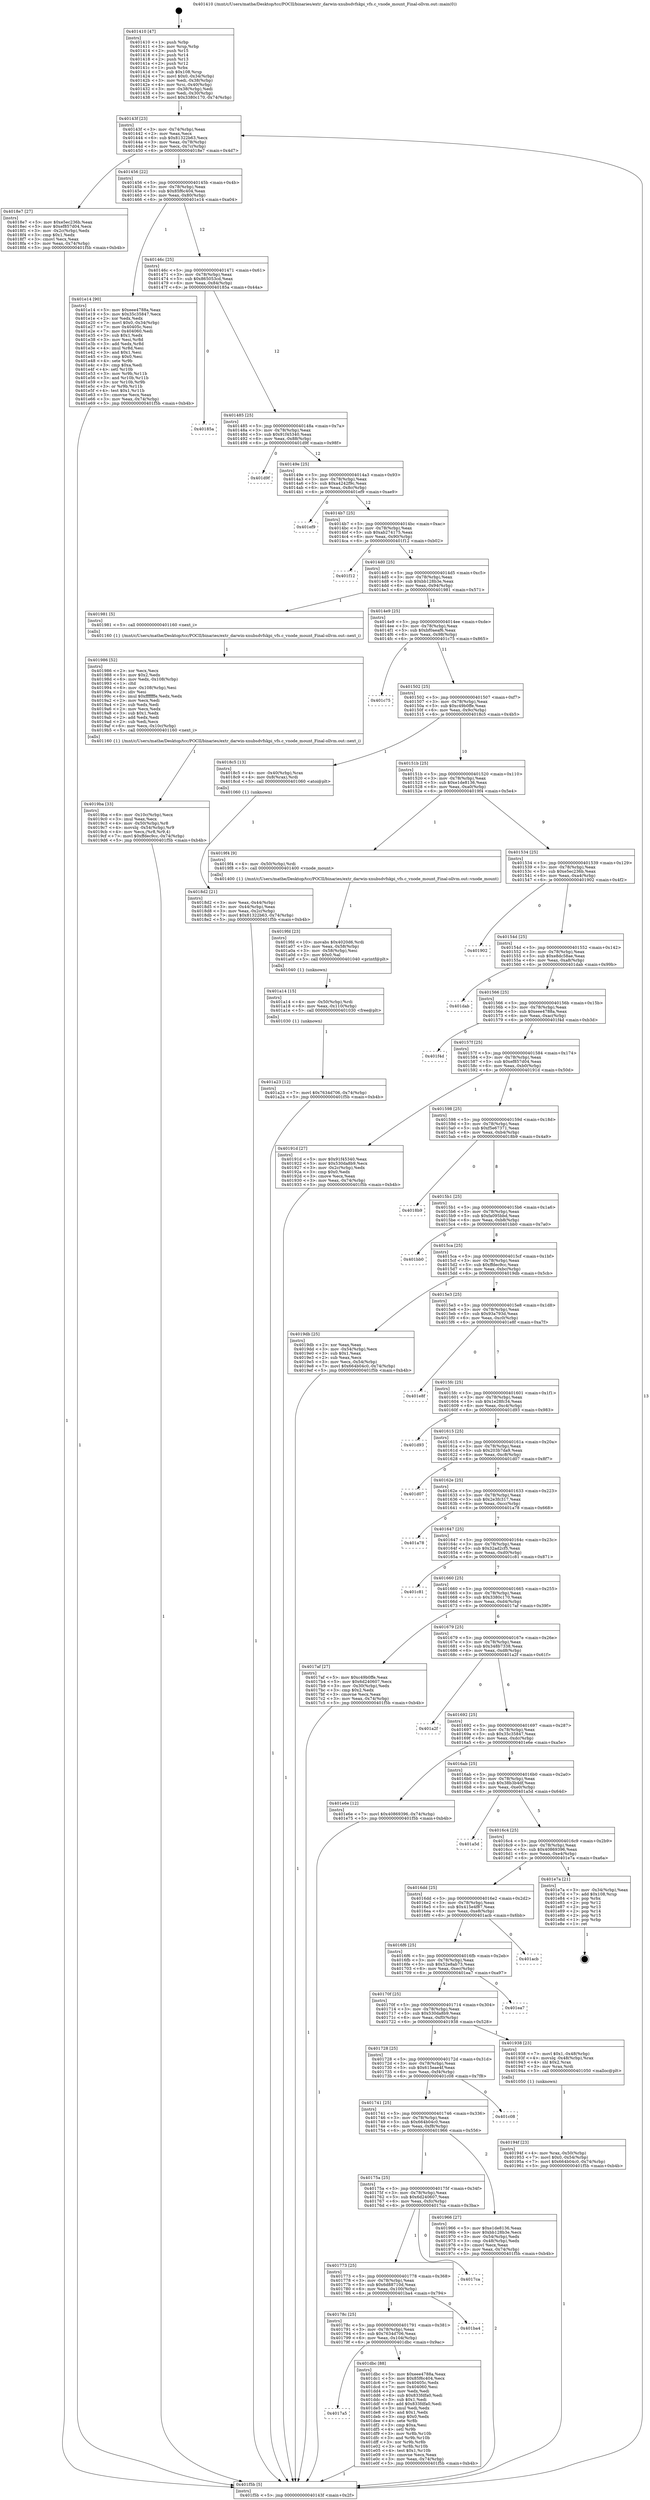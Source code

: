digraph "0x401410" {
  label = "0x401410 (/mnt/c/Users/mathe/Desktop/tcc/POCII/binaries/extr_darwin-xnubsdvfskpi_vfs.c_vnode_mount_Final-ollvm.out::main(0))"
  labelloc = "t"
  node[shape=record]

  Entry [label="",width=0.3,height=0.3,shape=circle,fillcolor=black,style=filled]
  "0x40143f" [label="{
     0x40143f [23]\l
     | [instrs]\l
     &nbsp;&nbsp;0x40143f \<+3\>: mov -0x74(%rbp),%eax\l
     &nbsp;&nbsp;0x401442 \<+2\>: mov %eax,%ecx\l
     &nbsp;&nbsp;0x401444 \<+6\>: sub $0x81322b63,%ecx\l
     &nbsp;&nbsp;0x40144a \<+3\>: mov %eax,-0x78(%rbp)\l
     &nbsp;&nbsp;0x40144d \<+3\>: mov %ecx,-0x7c(%rbp)\l
     &nbsp;&nbsp;0x401450 \<+6\>: je 00000000004018e7 \<main+0x4d7\>\l
  }"]
  "0x4018e7" [label="{
     0x4018e7 [27]\l
     | [instrs]\l
     &nbsp;&nbsp;0x4018e7 \<+5\>: mov $0xe5ec236b,%eax\l
     &nbsp;&nbsp;0x4018ec \<+5\>: mov $0xef857d04,%ecx\l
     &nbsp;&nbsp;0x4018f1 \<+3\>: mov -0x2c(%rbp),%edx\l
     &nbsp;&nbsp;0x4018f4 \<+3\>: cmp $0x1,%edx\l
     &nbsp;&nbsp;0x4018f7 \<+3\>: cmovl %ecx,%eax\l
     &nbsp;&nbsp;0x4018fa \<+3\>: mov %eax,-0x74(%rbp)\l
     &nbsp;&nbsp;0x4018fd \<+5\>: jmp 0000000000401f5b \<main+0xb4b\>\l
  }"]
  "0x401456" [label="{
     0x401456 [22]\l
     | [instrs]\l
     &nbsp;&nbsp;0x401456 \<+5\>: jmp 000000000040145b \<main+0x4b\>\l
     &nbsp;&nbsp;0x40145b \<+3\>: mov -0x78(%rbp),%eax\l
     &nbsp;&nbsp;0x40145e \<+5\>: sub $0x85f6c404,%eax\l
     &nbsp;&nbsp;0x401463 \<+3\>: mov %eax,-0x80(%rbp)\l
     &nbsp;&nbsp;0x401466 \<+6\>: je 0000000000401e14 \<main+0xa04\>\l
  }"]
  Exit [label="",width=0.3,height=0.3,shape=circle,fillcolor=black,style=filled,peripheries=2]
  "0x401e14" [label="{
     0x401e14 [90]\l
     | [instrs]\l
     &nbsp;&nbsp;0x401e14 \<+5\>: mov $0xeee4788a,%eax\l
     &nbsp;&nbsp;0x401e19 \<+5\>: mov $0x35c35847,%ecx\l
     &nbsp;&nbsp;0x401e1e \<+2\>: xor %edx,%edx\l
     &nbsp;&nbsp;0x401e20 \<+7\>: movl $0x0,-0x34(%rbp)\l
     &nbsp;&nbsp;0x401e27 \<+7\>: mov 0x40405c,%esi\l
     &nbsp;&nbsp;0x401e2e \<+7\>: mov 0x404060,%edi\l
     &nbsp;&nbsp;0x401e35 \<+3\>: sub $0x1,%edx\l
     &nbsp;&nbsp;0x401e38 \<+3\>: mov %esi,%r8d\l
     &nbsp;&nbsp;0x401e3b \<+3\>: add %edx,%r8d\l
     &nbsp;&nbsp;0x401e3e \<+4\>: imul %r8d,%esi\l
     &nbsp;&nbsp;0x401e42 \<+3\>: and $0x1,%esi\l
     &nbsp;&nbsp;0x401e45 \<+3\>: cmp $0x0,%esi\l
     &nbsp;&nbsp;0x401e48 \<+4\>: sete %r9b\l
     &nbsp;&nbsp;0x401e4c \<+3\>: cmp $0xa,%edi\l
     &nbsp;&nbsp;0x401e4f \<+4\>: setl %r10b\l
     &nbsp;&nbsp;0x401e53 \<+3\>: mov %r9b,%r11b\l
     &nbsp;&nbsp;0x401e56 \<+3\>: and %r10b,%r11b\l
     &nbsp;&nbsp;0x401e59 \<+3\>: xor %r10b,%r9b\l
     &nbsp;&nbsp;0x401e5c \<+3\>: or %r9b,%r11b\l
     &nbsp;&nbsp;0x401e5f \<+4\>: test $0x1,%r11b\l
     &nbsp;&nbsp;0x401e63 \<+3\>: cmovne %ecx,%eax\l
     &nbsp;&nbsp;0x401e66 \<+3\>: mov %eax,-0x74(%rbp)\l
     &nbsp;&nbsp;0x401e69 \<+5\>: jmp 0000000000401f5b \<main+0xb4b\>\l
  }"]
  "0x40146c" [label="{
     0x40146c [25]\l
     | [instrs]\l
     &nbsp;&nbsp;0x40146c \<+5\>: jmp 0000000000401471 \<main+0x61\>\l
     &nbsp;&nbsp;0x401471 \<+3\>: mov -0x78(%rbp),%eax\l
     &nbsp;&nbsp;0x401474 \<+5\>: sub $0x865053cd,%eax\l
     &nbsp;&nbsp;0x401479 \<+6\>: mov %eax,-0x84(%rbp)\l
     &nbsp;&nbsp;0x40147f \<+6\>: je 000000000040185a \<main+0x44a\>\l
  }"]
  "0x4017a5" [label="{
     0x4017a5\l
  }", style=dashed]
  "0x40185a" [label="{
     0x40185a\l
  }", style=dashed]
  "0x401485" [label="{
     0x401485 [25]\l
     | [instrs]\l
     &nbsp;&nbsp;0x401485 \<+5\>: jmp 000000000040148a \<main+0x7a\>\l
     &nbsp;&nbsp;0x40148a \<+3\>: mov -0x78(%rbp),%eax\l
     &nbsp;&nbsp;0x40148d \<+5\>: sub $0x91f45340,%eax\l
     &nbsp;&nbsp;0x401492 \<+6\>: mov %eax,-0x88(%rbp)\l
     &nbsp;&nbsp;0x401498 \<+6\>: je 0000000000401d9f \<main+0x98f\>\l
  }"]
  "0x401dbc" [label="{
     0x401dbc [88]\l
     | [instrs]\l
     &nbsp;&nbsp;0x401dbc \<+5\>: mov $0xeee4788a,%eax\l
     &nbsp;&nbsp;0x401dc1 \<+5\>: mov $0x85f6c404,%ecx\l
     &nbsp;&nbsp;0x401dc6 \<+7\>: mov 0x40405c,%edx\l
     &nbsp;&nbsp;0x401dcd \<+7\>: mov 0x404060,%esi\l
     &nbsp;&nbsp;0x401dd4 \<+2\>: mov %edx,%edi\l
     &nbsp;&nbsp;0x401dd6 \<+6\>: sub $0x833fdfa0,%edi\l
     &nbsp;&nbsp;0x401ddc \<+3\>: sub $0x1,%edi\l
     &nbsp;&nbsp;0x401ddf \<+6\>: add $0x833fdfa0,%edi\l
     &nbsp;&nbsp;0x401de5 \<+3\>: imul %edi,%edx\l
     &nbsp;&nbsp;0x401de8 \<+3\>: and $0x1,%edx\l
     &nbsp;&nbsp;0x401deb \<+3\>: cmp $0x0,%edx\l
     &nbsp;&nbsp;0x401dee \<+4\>: sete %r8b\l
     &nbsp;&nbsp;0x401df2 \<+3\>: cmp $0xa,%esi\l
     &nbsp;&nbsp;0x401df5 \<+4\>: setl %r9b\l
     &nbsp;&nbsp;0x401df9 \<+3\>: mov %r8b,%r10b\l
     &nbsp;&nbsp;0x401dfc \<+3\>: and %r9b,%r10b\l
     &nbsp;&nbsp;0x401dff \<+3\>: xor %r9b,%r8b\l
     &nbsp;&nbsp;0x401e02 \<+3\>: or %r8b,%r10b\l
     &nbsp;&nbsp;0x401e05 \<+4\>: test $0x1,%r10b\l
     &nbsp;&nbsp;0x401e09 \<+3\>: cmovne %ecx,%eax\l
     &nbsp;&nbsp;0x401e0c \<+3\>: mov %eax,-0x74(%rbp)\l
     &nbsp;&nbsp;0x401e0f \<+5\>: jmp 0000000000401f5b \<main+0xb4b\>\l
  }"]
  "0x401d9f" [label="{
     0x401d9f\l
  }", style=dashed]
  "0x40149e" [label="{
     0x40149e [25]\l
     | [instrs]\l
     &nbsp;&nbsp;0x40149e \<+5\>: jmp 00000000004014a3 \<main+0x93\>\l
     &nbsp;&nbsp;0x4014a3 \<+3\>: mov -0x78(%rbp),%eax\l
     &nbsp;&nbsp;0x4014a6 \<+5\>: sub $0xa4242f9c,%eax\l
     &nbsp;&nbsp;0x4014ab \<+6\>: mov %eax,-0x8c(%rbp)\l
     &nbsp;&nbsp;0x4014b1 \<+6\>: je 0000000000401ef9 \<main+0xae9\>\l
  }"]
  "0x40178c" [label="{
     0x40178c [25]\l
     | [instrs]\l
     &nbsp;&nbsp;0x40178c \<+5\>: jmp 0000000000401791 \<main+0x381\>\l
     &nbsp;&nbsp;0x401791 \<+3\>: mov -0x78(%rbp),%eax\l
     &nbsp;&nbsp;0x401794 \<+5\>: sub $0x7634d706,%eax\l
     &nbsp;&nbsp;0x401799 \<+6\>: mov %eax,-0x104(%rbp)\l
     &nbsp;&nbsp;0x40179f \<+6\>: je 0000000000401dbc \<main+0x9ac\>\l
  }"]
  "0x401ef9" [label="{
     0x401ef9\l
  }", style=dashed]
  "0x4014b7" [label="{
     0x4014b7 [25]\l
     | [instrs]\l
     &nbsp;&nbsp;0x4014b7 \<+5\>: jmp 00000000004014bc \<main+0xac\>\l
     &nbsp;&nbsp;0x4014bc \<+3\>: mov -0x78(%rbp),%eax\l
     &nbsp;&nbsp;0x4014bf \<+5\>: sub $0xab274175,%eax\l
     &nbsp;&nbsp;0x4014c4 \<+6\>: mov %eax,-0x90(%rbp)\l
     &nbsp;&nbsp;0x4014ca \<+6\>: je 0000000000401f12 \<main+0xb02\>\l
  }"]
  "0x401ba4" [label="{
     0x401ba4\l
  }", style=dashed]
  "0x401f12" [label="{
     0x401f12\l
  }", style=dashed]
  "0x4014d0" [label="{
     0x4014d0 [25]\l
     | [instrs]\l
     &nbsp;&nbsp;0x4014d0 \<+5\>: jmp 00000000004014d5 \<main+0xc5\>\l
     &nbsp;&nbsp;0x4014d5 \<+3\>: mov -0x78(%rbp),%eax\l
     &nbsp;&nbsp;0x4014d8 \<+5\>: sub $0xbb128b3e,%eax\l
     &nbsp;&nbsp;0x4014dd \<+6\>: mov %eax,-0x94(%rbp)\l
     &nbsp;&nbsp;0x4014e3 \<+6\>: je 0000000000401981 \<main+0x571\>\l
  }"]
  "0x401773" [label="{
     0x401773 [25]\l
     | [instrs]\l
     &nbsp;&nbsp;0x401773 \<+5\>: jmp 0000000000401778 \<main+0x368\>\l
     &nbsp;&nbsp;0x401778 \<+3\>: mov -0x78(%rbp),%eax\l
     &nbsp;&nbsp;0x40177b \<+5\>: sub $0x6d88710d,%eax\l
     &nbsp;&nbsp;0x401780 \<+6\>: mov %eax,-0x100(%rbp)\l
     &nbsp;&nbsp;0x401786 \<+6\>: je 0000000000401ba4 \<main+0x794\>\l
  }"]
  "0x401981" [label="{
     0x401981 [5]\l
     | [instrs]\l
     &nbsp;&nbsp;0x401981 \<+5\>: call 0000000000401160 \<next_i\>\l
     | [calls]\l
     &nbsp;&nbsp;0x401160 \{1\} (/mnt/c/Users/mathe/Desktop/tcc/POCII/binaries/extr_darwin-xnubsdvfskpi_vfs.c_vnode_mount_Final-ollvm.out::next_i)\l
  }"]
  "0x4014e9" [label="{
     0x4014e9 [25]\l
     | [instrs]\l
     &nbsp;&nbsp;0x4014e9 \<+5\>: jmp 00000000004014ee \<main+0xde\>\l
     &nbsp;&nbsp;0x4014ee \<+3\>: mov -0x78(%rbp),%eax\l
     &nbsp;&nbsp;0x4014f1 \<+5\>: sub $0xbf0aeaf6,%eax\l
     &nbsp;&nbsp;0x4014f6 \<+6\>: mov %eax,-0x98(%rbp)\l
     &nbsp;&nbsp;0x4014fc \<+6\>: je 0000000000401c75 \<main+0x865\>\l
  }"]
  "0x4017ca" [label="{
     0x4017ca\l
  }", style=dashed]
  "0x401c75" [label="{
     0x401c75\l
  }", style=dashed]
  "0x401502" [label="{
     0x401502 [25]\l
     | [instrs]\l
     &nbsp;&nbsp;0x401502 \<+5\>: jmp 0000000000401507 \<main+0xf7\>\l
     &nbsp;&nbsp;0x401507 \<+3\>: mov -0x78(%rbp),%eax\l
     &nbsp;&nbsp;0x40150a \<+5\>: sub $0xc49b0ffe,%eax\l
     &nbsp;&nbsp;0x40150f \<+6\>: mov %eax,-0x9c(%rbp)\l
     &nbsp;&nbsp;0x401515 \<+6\>: je 00000000004018c5 \<main+0x4b5\>\l
  }"]
  "0x401a23" [label="{
     0x401a23 [12]\l
     | [instrs]\l
     &nbsp;&nbsp;0x401a23 \<+7\>: movl $0x7634d706,-0x74(%rbp)\l
     &nbsp;&nbsp;0x401a2a \<+5\>: jmp 0000000000401f5b \<main+0xb4b\>\l
  }"]
  "0x4018c5" [label="{
     0x4018c5 [13]\l
     | [instrs]\l
     &nbsp;&nbsp;0x4018c5 \<+4\>: mov -0x40(%rbp),%rax\l
     &nbsp;&nbsp;0x4018c9 \<+4\>: mov 0x8(%rax),%rdi\l
     &nbsp;&nbsp;0x4018cd \<+5\>: call 0000000000401060 \<atoi@plt\>\l
     | [calls]\l
     &nbsp;&nbsp;0x401060 \{1\} (unknown)\l
  }"]
  "0x40151b" [label="{
     0x40151b [25]\l
     | [instrs]\l
     &nbsp;&nbsp;0x40151b \<+5\>: jmp 0000000000401520 \<main+0x110\>\l
     &nbsp;&nbsp;0x401520 \<+3\>: mov -0x78(%rbp),%eax\l
     &nbsp;&nbsp;0x401523 \<+5\>: sub $0xe1de8136,%eax\l
     &nbsp;&nbsp;0x401528 \<+6\>: mov %eax,-0xa0(%rbp)\l
     &nbsp;&nbsp;0x40152e \<+6\>: je 00000000004019f4 \<main+0x5e4\>\l
  }"]
  "0x401a14" [label="{
     0x401a14 [15]\l
     | [instrs]\l
     &nbsp;&nbsp;0x401a14 \<+4\>: mov -0x50(%rbp),%rdi\l
     &nbsp;&nbsp;0x401a18 \<+6\>: mov %eax,-0x110(%rbp)\l
     &nbsp;&nbsp;0x401a1e \<+5\>: call 0000000000401030 \<free@plt\>\l
     | [calls]\l
     &nbsp;&nbsp;0x401030 \{1\} (unknown)\l
  }"]
  "0x4019f4" [label="{
     0x4019f4 [9]\l
     | [instrs]\l
     &nbsp;&nbsp;0x4019f4 \<+4\>: mov -0x50(%rbp),%rdi\l
     &nbsp;&nbsp;0x4019f8 \<+5\>: call 0000000000401400 \<vnode_mount\>\l
     | [calls]\l
     &nbsp;&nbsp;0x401400 \{1\} (/mnt/c/Users/mathe/Desktop/tcc/POCII/binaries/extr_darwin-xnubsdvfskpi_vfs.c_vnode_mount_Final-ollvm.out::vnode_mount)\l
  }"]
  "0x401534" [label="{
     0x401534 [25]\l
     | [instrs]\l
     &nbsp;&nbsp;0x401534 \<+5\>: jmp 0000000000401539 \<main+0x129\>\l
     &nbsp;&nbsp;0x401539 \<+3\>: mov -0x78(%rbp),%eax\l
     &nbsp;&nbsp;0x40153c \<+5\>: sub $0xe5ec236b,%eax\l
     &nbsp;&nbsp;0x401541 \<+6\>: mov %eax,-0xa4(%rbp)\l
     &nbsp;&nbsp;0x401547 \<+6\>: je 0000000000401902 \<main+0x4f2\>\l
  }"]
  "0x4019fd" [label="{
     0x4019fd [23]\l
     | [instrs]\l
     &nbsp;&nbsp;0x4019fd \<+10\>: movabs $0x4020d6,%rdi\l
     &nbsp;&nbsp;0x401a07 \<+3\>: mov %eax,-0x58(%rbp)\l
     &nbsp;&nbsp;0x401a0a \<+3\>: mov -0x58(%rbp),%esi\l
     &nbsp;&nbsp;0x401a0d \<+2\>: mov $0x0,%al\l
     &nbsp;&nbsp;0x401a0f \<+5\>: call 0000000000401040 \<printf@plt\>\l
     | [calls]\l
     &nbsp;&nbsp;0x401040 \{1\} (unknown)\l
  }"]
  "0x401902" [label="{
     0x401902\l
  }", style=dashed]
  "0x40154d" [label="{
     0x40154d [25]\l
     | [instrs]\l
     &nbsp;&nbsp;0x40154d \<+5\>: jmp 0000000000401552 \<main+0x142\>\l
     &nbsp;&nbsp;0x401552 \<+3\>: mov -0x78(%rbp),%eax\l
     &nbsp;&nbsp;0x401555 \<+5\>: sub $0xe8dc58ae,%eax\l
     &nbsp;&nbsp;0x40155a \<+6\>: mov %eax,-0xa8(%rbp)\l
     &nbsp;&nbsp;0x401560 \<+6\>: je 0000000000401dab \<main+0x99b\>\l
  }"]
  "0x4019ba" [label="{
     0x4019ba [33]\l
     | [instrs]\l
     &nbsp;&nbsp;0x4019ba \<+6\>: mov -0x10c(%rbp),%ecx\l
     &nbsp;&nbsp;0x4019c0 \<+3\>: imul %eax,%ecx\l
     &nbsp;&nbsp;0x4019c3 \<+4\>: mov -0x50(%rbp),%r8\l
     &nbsp;&nbsp;0x4019c7 \<+4\>: movslq -0x54(%rbp),%r9\l
     &nbsp;&nbsp;0x4019cb \<+4\>: mov %ecx,(%r8,%r9,4)\l
     &nbsp;&nbsp;0x4019cf \<+7\>: movl $0xffdec9cc,-0x74(%rbp)\l
     &nbsp;&nbsp;0x4019d6 \<+5\>: jmp 0000000000401f5b \<main+0xb4b\>\l
  }"]
  "0x401dab" [label="{
     0x401dab\l
  }", style=dashed]
  "0x401566" [label="{
     0x401566 [25]\l
     | [instrs]\l
     &nbsp;&nbsp;0x401566 \<+5\>: jmp 000000000040156b \<main+0x15b\>\l
     &nbsp;&nbsp;0x40156b \<+3\>: mov -0x78(%rbp),%eax\l
     &nbsp;&nbsp;0x40156e \<+5\>: sub $0xeee4788a,%eax\l
     &nbsp;&nbsp;0x401573 \<+6\>: mov %eax,-0xac(%rbp)\l
     &nbsp;&nbsp;0x401579 \<+6\>: je 0000000000401f4d \<main+0xb3d\>\l
  }"]
  "0x401986" [label="{
     0x401986 [52]\l
     | [instrs]\l
     &nbsp;&nbsp;0x401986 \<+2\>: xor %ecx,%ecx\l
     &nbsp;&nbsp;0x401988 \<+5\>: mov $0x2,%edx\l
     &nbsp;&nbsp;0x40198d \<+6\>: mov %edx,-0x108(%rbp)\l
     &nbsp;&nbsp;0x401993 \<+1\>: cltd\l
     &nbsp;&nbsp;0x401994 \<+6\>: mov -0x108(%rbp),%esi\l
     &nbsp;&nbsp;0x40199a \<+2\>: idiv %esi\l
     &nbsp;&nbsp;0x40199c \<+6\>: imul $0xfffffffe,%edx,%edx\l
     &nbsp;&nbsp;0x4019a2 \<+2\>: mov %ecx,%edi\l
     &nbsp;&nbsp;0x4019a4 \<+2\>: sub %edx,%edi\l
     &nbsp;&nbsp;0x4019a6 \<+2\>: mov %ecx,%edx\l
     &nbsp;&nbsp;0x4019a8 \<+3\>: sub $0x1,%edx\l
     &nbsp;&nbsp;0x4019ab \<+2\>: add %edx,%edi\l
     &nbsp;&nbsp;0x4019ad \<+2\>: sub %edi,%ecx\l
     &nbsp;&nbsp;0x4019af \<+6\>: mov %ecx,-0x10c(%rbp)\l
     &nbsp;&nbsp;0x4019b5 \<+5\>: call 0000000000401160 \<next_i\>\l
     | [calls]\l
     &nbsp;&nbsp;0x401160 \{1\} (/mnt/c/Users/mathe/Desktop/tcc/POCII/binaries/extr_darwin-xnubsdvfskpi_vfs.c_vnode_mount_Final-ollvm.out::next_i)\l
  }"]
  "0x401f4d" [label="{
     0x401f4d\l
  }", style=dashed]
  "0x40157f" [label="{
     0x40157f [25]\l
     | [instrs]\l
     &nbsp;&nbsp;0x40157f \<+5\>: jmp 0000000000401584 \<main+0x174\>\l
     &nbsp;&nbsp;0x401584 \<+3\>: mov -0x78(%rbp),%eax\l
     &nbsp;&nbsp;0x401587 \<+5\>: sub $0xef857d04,%eax\l
     &nbsp;&nbsp;0x40158c \<+6\>: mov %eax,-0xb0(%rbp)\l
     &nbsp;&nbsp;0x401592 \<+6\>: je 000000000040191d \<main+0x50d\>\l
  }"]
  "0x40175a" [label="{
     0x40175a [25]\l
     | [instrs]\l
     &nbsp;&nbsp;0x40175a \<+5\>: jmp 000000000040175f \<main+0x34f\>\l
     &nbsp;&nbsp;0x40175f \<+3\>: mov -0x78(%rbp),%eax\l
     &nbsp;&nbsp;0x401762 \<+5\>: sub $0x6d240607,%eax\l
     &nbsp;&nbsp;0x401767 \<+6\>: mov %eax,-0xfc(%rbp)\l
     &nbsp;&nbsp;0x40176d \<+6\>: je 00000000004017ca \<main+0x3ba\>\l
  }"]
  "0x40191d" [label="{
     0x40191d [27]\l
     | [instrs]\l
     &nbsp;&nbsp;0x40191d \<+5\>: mov $0x91f45340,%eax\l
     &nbsp;&nbsp;0x401922 \<+5\>: mov $0x530da8b9,%ecx\l
     &nbsp;&nbsp;0x401927 \<+3\>: mov -0x2c(%rbp),%edx\l
     &nbsp;&nbsp;0x40192a \<+3\>: cmp $0x0,%edx\l
     &nbsp;&nbsp;0x40192d \<+3\>: cmove %ecx,%eax\l
     &nbsp;&nbsp;0x401930 \<+3\>: mov %eax,-0x74(%rbp)\l
     &nbsp;&nbsp;0x401933 \<+5\>: jmp 0000000000401f5b \<main+0xb4b\>\l
  }"]
  "0x401598" [label="{
     0x401598 [25]\l
     | [instrs]\l
     &nbsp;&nbsp;0x401598 \<+5\>: jmp 000000000040159d \<main+0x18d\>\l
     &nbsp;&nbsp;0x40159d \<+3\>: mov -0x78(%rbp),%eax\l
     &nbsp;&nbsp;0x4015a0 \<+5\>: sub $0xf5e67371,%eax\l
     &nbsp;&nbsp;0x4015a5 \<+6\>: mov %eax,-0xb4(%rbp)\l
     &nbsp;&nbsp;0x4015ab \<+6\>: je 00000000004018b9 \<main+0x4a9\>\l
  }"]
  "0x401966" [label="{
     0x401966 [27]\l
     | [instrs]\l
     &nbsp;&nbsp;0x401966 \<+5\>: mov $0xe1de8136,%eax\l
     &nbsp;&nbsp;0x40196b \<+5\>: mov $0xbb128b3e,%ecx\l
     &nbsp;&nbsp;0x401970 \<+3\>: mov -0x54(%rbp),%edx\l
     &nbsp;&nbsp;0x401973 \<+3\>: cmp -0x48(%rbp),%edx\l
     &nbsp;&nbsp;0x401976 \<+3\>: cmovl %ecx,%eax\l
     &nbsp;&nbsp;0x401979 \<+3\>: mov %eax,-0x74(%rbp)\l
     &nbsp;&nbsp;0x40197c \<+5\>: jmp 0000000000401f5b \<main+0xb4b\>\l
  }"]
  "0x4018b9" [label="{
     0x4018b9\l
  }", style=dashed]
  "0x4015b1" [label="{
     0x4015b1 [25]\l
     | [instrs]\l
     &nbsp;&nbsp;0x4015b1 \<+5\>: jmp 00000000004015b6 \<main+0x1a6\>\l
     &nbsp;&nbsp;0x4015b6 \<+3\>: mov -0x78(%rbp),%eax\l
     &nbsp;&nbsp;0x4015b9 \<+5\>: sub $0xfa095bbd,%eax\l
     &nbsp;&nbsp;0x4015be \<+6\>: mov %eax,-0xb8(%rbp)\l
     &nbsp;&nbsp;0x4015c4 \<+6\>: je 0000000000401bb0 \<main+0x7a0\>\l
  }"]
  "0x401741" [label="{
     0x401741 [25]\l
     | [instrs]\l
     &nbsp;&nbsp;0x401741 \<+5\>: jmp 0000000000401746 \<main+0x336\>\l
     &nbsp;&nbsp;0x401746 \<+3\>: mov -0x78(%rbp),%eax\l
     &nbsp;&nbsp;0x401749 \<+5\>: sub $0x664b04c0,%eax\l
     &nbsp;&nbsp;0x40174e \<+6\>: mov %eax,-0xf8(%rbp)\l
     &nbsp;&nbsp;0x401754 \<+6\>: je 0000000000401966 \<main+0x556\>\l
  }"]
  "0x401bb0" [label="{
     0x401bb0\l
  }", style=dashed]
  "0x4015ca" [label="{
     0x4015ca [25]\l
     | [instrs]\l
     &nbsp;&nbsp;0x4015ca \<+5\>: jmp 00000000004015cf \<main+0x1bf\>\l
     &nbsp;&nbsp;0x4015cf \<+3\>: mov -0x78(%rbp),%eax\l
     &nbsp;&nbsp;0x4015d2 \<+5\>: sub $0xffdec9cc,%eax\l
     &nbsp;&nbsp;0x4015d7 \<+6\>: mov %eax,-0xbc(%rbp)\l
     &nbsp;&nbsp;0x4015dd \<+6\>: je 00000000004019db \<main+0x5cb\>\l
  }"]
  "0x401c08" [label="{
     0x401c08\l
  }", style=dashed]
  "0x4019db" [label="{
     0x4019db [25]\l
     | [instrs]\l
     &nbsp;&nbsp;0x4019db \<+2\>: xor %eax,%eax\l
     &nbsp;&nbsp;0x4019dd \<+3\>: mov -0x54(%rbp),%ecx\l
     &nbsp;&nbsp;0x4019e0 \<+3\>: sub $0x1,%eax\l
     &nbsp;&nbsp;0x4019e3 \<+2\>: sub %eax,%ecx\l
     &nbsp;&nbsp;0x4019e5 \<+3\>: mov %ecx,-0x54(%rbp)\l
     &nbsp;&nbsp;0x4019e8 \<+7\>: movl $0x664b04c0,-0x74(%rbp)\l
     &nbsp;&nbsp;0x4019ef \<+5\>: jmp 0000000000401f5b \<main+0xb4b\>\l
  }"]
  "0x4015e3" [label="{
     0x4015e3 [25]\l
     | [instrs]\l
     &nbsp;&nbsp;0x4015e3 \<+5\>: jmp 00000000004015e8 \<main+0x1d8\>\l
     &nbsp;&nbsp;0x4015e8 \<+3\>: mov -0x78(%rbp),%eax\l
     &nbsp;&nbsp;0x4015eb \<+5\>: sub $0x93a793d,%eax\l
     &nbsp;&nbsp;0x4015f0 \<+6\>: mov %eax,-0xc0(%rbp)\l
     &nbsp;&nbsp;0x4015f6 \<+6\>: je 0000000000401e8f \<main+0xa7f\>\l
  }"]
  "0x40194f" [label="{
     0x40194f [23]\l
     | [instrs]\l
     &nbsp;&nbsp;0x40194f \<+4\>: mov %rax,-0x50(%rbp)\l
     &nbsp;&nbsp;0x401953 \<+7\>: movl $0x0,-0x54(%rbp)\l
     &nbsp;&nbsp;0x40195a \<+7\>: movl $0x664b04c0,-0x74(%rbp)\l
     &nbsp;&nbsp;0x401961 \<+5\>: jmp 0000000000401f5b \<main+0xb4b\>\l
  }"]
  "0x401e8f" [label="{
     0x401e8f\l
  }", style=dashed]
  "0x4015fc" [label="{
     0x4015fc [25]\l
     | [instrs]\l
     &nbsp;&nbsp;0x4015fc \<+5\>: jmp 0000000000401601 \<main+0x1f1\>\l
     &nbsp;&nbsp;0x401601 \<+3\>: mov -0x78(%rbp),%eax\l
     &nbsp;&nbsp;0x401604 \<+5\>: sub $0x1e28fc34,%eax\l
     &nbsp;&nbsp;0x401609 \<+6\>: mov %eax,-0xc4(%rbp)\l
     &nbsp;&nbsp;0x40160f \<+6\>: je 0000000000401d93 \<main+0x983\>\l
  }"]
  "0x401728" [label="{
     0x401728 [25]\l
     | [instrs]\l
     &nbsp;&nbsp;0x401728 \<+5\>: jmp 000000000040172d \<main+0x31d\>\l
     &nbsp;&nbsp;0x40172d \<+3\>: mov -0x78(%rbp),%eax\l
     &nbsp;&nbsp;0x401730 \<+5\>: sub $0x615eae4f,%eax\l
     &nbsp;&nbsp;0x401735 \<+6\>: mov %eax,-0xf4(%rbp)\l
     &nbsp;&nbsp;0x40173b \<+6\>: je 0000000000401c08 \<main+0x7f8\>\l
  }"]
  "0x401d93" [label="{
     0x401d93\l
  }", style=dashed]
  "0x401615" [label="{
     0x401615 [25]\l
     | [instrs]\l
     &nbsp;&nbsp;0x401615 \<+5\>: jmp 000000000040161a \<main+0x20a\>\l
     &nbsp;&nbsp;0x40161a \<+3\>: mov -0x78(%rbp),%eax\l
     &nbsp;&nbsp;0x40161d \<+5\>: sub $0x203b7da9,%eax\l
     &nbsp;&nbsp;0x401622 \<+6\>: mov %eax,-0xc8(%rbp)\l
     &nbsp;&nbsp;0x401628 \<+6\>: je 0000000000401d07 \<main+0x8f7\>\l
  }"]
  "0x401938" [label="{
     0x401938 [23]\l
     | [instrs]\l
     &nbsp;&nbsp;0x401938 \<+7\>: movl $0x1,-0x48(%rbp)\l
     &nbsp;&nbsp;0x40193f \<+4\>: movslq -0x48(%rbp),%rax\l
     &nbsp;&nbsp;0x401943 \<+4\>: shl $0x2,%rax\l
     &nbsp;&nbsp;0x401947 \<+3\>: mov %rax,%rdi\l
     &nbsp;&nbsp;0x40194a \<+5\>: call 0000000000401050 \<malloc@plt\>\l
     | [calls]\l
     &nbsp;&nbsp;0x401050 \{1\} (unknown)\l
  }"]
  "0x401d07" [label="{
     0x401d07\l
  }", style=dashed]
  "0x40162e" [label="{
     0x40162e [25]\l
     | [instrs]\l
     &nbsp;&nbsp;0x40162e \<+5\>: jmp 0000000000401633 \<main+0x223\>\l
     &nbsp;&nbsp;0x401633 \<+3\>: mov -0x78(%rbp),%eax\l
     &nbsp;&nbsp;0x401636 \<+5\>: sub $0x2e3fc317,%eax\l
     &nbsp;&nbsp;0x40163b \<+6\>: mov %eax,-0xcc(%rbp)\l
     &nbsp;&nbsp;0x401641 \<+6\>: je 0000000000401a78 \<main+0x668\>\l
  }"]
  "0x40170f" [label="{
     0x40170f [25]\l
     | [instrs]\l
     &nbsp;&nbsp;0x40170f \<+5\>: jmp 0000000000401714 \<main+0x304\>\l
     &nbsp;&nbsp;0x401714 \<+3\>: mov -0x78(%rbp),%eax\l
     &nbsp;&nbsp;0x401717 \<+5\>: sub $0x530da8b9,%eax\l
     &nbsp;&nbsp;0x40171c \<+6\>: mov %eax,-0xf0(%rbp)\l
     &nbsp;&nbsp;0x401722 \<+6\>: je 0000000000401938 \<main+0x528\>\l
  }"]
  "0x401a78" [label="{
     0x401a78\l
  }", style=dashed]
  "0x401647" [label="{
     0x401647 [25]\l
     | [instrs]\l
     &nbsp;&nbsp;0x401647 \<+5\>: jmp 000000000040164c \<main+0x23c\>\l
     &nbsp;&nbsp;0x40164c \<+3\>: mov -0x78(%rbp),%eax\l
     &nbsp;&nbsp;0x40164f \<+5\>: sub $0x32ad2cf5,%eax\l
     &nbsp;&nbsp;0x401654 \<+6\>: mov %eax,-0xd0(%rbp)\l
     &nbsp;&nbsp;0x40165a \<+6\>: je 0000000000401c81 \<main+0x871\>\l
  }"]
  "0x401ea7" [label="{
     0x401ea7\l
  }", style=dashed]
  "0x401c81" [label="{
     0x401c81\l
  }", style=dashed]
  "0x401660" [label="{
     0x401660 [25]\l
     | [instrs]\l
     &nbsp;&nbsp;0x401660 \<+5\>: jmp 0000000000401665 \<main+0x255\>\l
     &nbsp;&nbsp;0x401665 \<+3\>: mov -0x78(%rbp),%eax\l
     &nbsp;&nbsp;0x401668 \<+5\>: sub $0x3380c170,%eax\l
     &nbsp;&nbsp;0x40166d \<+6\>: mov %eax,-0xd4(%rbp)\l
     &nbsp;&nbsp;0x401673 \<+6\>: je 00000000004017af \<main+0x39f\>\l
  }"]
  "0x4016f6" [label="{
     0x4016f6 [25]\l
     | [instrs]\l
     &nbsp;&nbsp;0x4016f6 \<+5\>: jmp 00000000004016fb \<main+0x2eb\>\l
     &nbsp;&nbsp;0x4016fb \<+3\>: mov -0x78(%rbp),%eax\l
     &nbsp;&nbsp;0x4016fe \<+5\>: sub $0x52e8ab73,%eax\l
     &nbsp;&nbsp;0x401703 \<+6\>: mov %eax,-0xec(%rbp)\l
     &nbsp;&nbsp;0x401709 \<+6\>: je 0000000000401ea7 \<main+0xa97\>\l
  }"]
  "0x4017af" [label="{
     0x4017af [27]\l
     | [instrs]\l
     &nbsp;&nbsp;0x4017af \<+5\>: mov $0xc49b0ffe,%eax\l
     &nbsp;&nbsp;0x4017b4 \<+5\>: mov $0x6d240607,%ecx\l
     &nbsp;&nbsp;0x4017b9 \<+3\>: mov -0x30(%rbp),%edx\l
     &nbsp;&nbsp;0x4017bc \<+3\>: cmp $0x2,%edx\l
     &nbsp;&nbsp;0x4017bf \<+3\>: cmovne %ecx,%eax\l
     &nbsp;&nbsp;0x4017c2 \<+3\>: mov %eax,-0x74(%rbp)\l
     &nbsp;&nbsp;0x4017c5 \<+5\>: jmp 0000000000401f5b \<main+0xb4b\>\l
  }"]
  "0x401679" [label="{
     0x401679 [25]\l
     | [instrs]\l
     &nbsp;&nbsp;0x401679 \<+5\>: jmp 000000000040167e \<main+0x26e\>\l
     &nbsp;&nbsp;0x40167e \<+3\>: mov -0x78(%rbp),%eax\l
     &nbsp;&nbsp;0x401681 \<+5\>: sub $0x348b7338,%eax\l
     &nbsp;&nbsp;0x401686 \<+6\>: mov %eax,-0xd8(%rbp)\l
     &nbsp;&nbsp;0x40168c \<+6\>: je 0000000000401a2f \<main+0x61f\>\l
  }"]
  "0x401f5b" [label="{
     0x401f5b [5]\l
     | [instrs]\l
     &nbsp;&nbsp;0x401f5b \<+5\>: jmp 000000000040143f \<main+0x2f\>\l
  }"]
  "0x401410" [label="{
     0x401410 [47]\l
     | [instrs]\l
     &nbsp;&nbsp;0x401410 \<+1\>: push %rbp\l
     &nbsp;&nbsp;0x401411 \<+3\>: mov %rsp,%rbp\l
     &nbsp;&nbsp;0x401414 \<+2\>: push %r15\l
     &nbsp;&nbsp;0x401416 \<+2\>: push %r14\l
     &nbsp;&nbsp;0x401418 \<+2\>: push %r13\l
     &nbsp;&nbsp;0x40141a \<+2\>: push %r12\l
     &nbsp;&nbsp;0x40141c \<+1\>: push %rbx\l
     &nbsp;&nbsp;0x40141d \<+7\>: sub $0x108,%rsp\l
     &nbsp;&nbsp;0x401424 \<+7\>: movl $0x0,-0x34(%rbp)\l
     &nbsp;&nbsp;0x40142b \<+3\>: mov %edi,-0x38(%rbp)\l
     &nbsp;&nbsp;0x40142e \<+4\>: mov %rsi,-0x40(%rbp)\l
     &nbsp;&nbsp;0x401432 \<+3\>: mov -0x38(%rbp),%edi\l
     &nbsp;&nbsp;0x401435 \<+3\>: mov %edi,-0x30(%rbp)\l
     &nbsp;&nbsp;0x401438 \<+7\>: movl $0x3380c170,-0x74(%rbp)\l
  }"]
  "0x4018d2" [label="{
     0x4018d2 [21]\l
     | [instrs]\l
     &nbsp;&nbsp;0x4018d2 \<+3\>: mov %eax,-0x44(%rbp)\l
     &nbsp;&nbsp;0x4018d5 \<+3\>: mov -0x44(%rbp),%eax\l
     &nbsp;&nbsp;0x4018d8 \<+3\>: mov %eax,-0x2c(%rbp)\l
     &nbsp;&nbsp;0x4018db \<+7\>: movl $0x81322b63,-0x74(%rbp)\l
     &nbsp;&nbsp;0x4018e2 \<+5\>: jmp 0000000000401f5b \<main+0xb4b\>\l
  }"]
  "0x401acb" [label="{
     0x401acb\l
  }", style=dashed]
  "0x401a2f" [label="{
     0x401a2f\l
  }", style=dashed]
  "0x401692" [label="{
     0x401692 [25]\l
     | [instrs]\l
     &nbsp;&nbsp;0x401692 \<+5\>: jmp 0000000000401697 \<main+0x287\>\l
     &nbsp;&nbsp;0x401697 \<+3\>: mov -0x78(%rbp),%eax\l
     &nbsp;&nbsp;0x40169a \<+5\>: sub $0x35c35847,%eax\l
     &nbsp;&nbsp;0x40169f \<+6\>: mov %eax,-0xdc(%rbp)\l
     &nbsp;&nbsp;0x4016a5 \<+6\>: je 0000000000401e6e \<main+0xa5e\>\l
  }"]
  "0x4016dd" [label="{
     0x4016dd [25]\l
     | [instrs]\l
     &nbsp;&nbsp;0x4016dd \<+5\>: jmp 00000000004016e2 \<main+0x2d2\>\l
     &nbsp;&nbsp;0x4016e2 \<+3\>: mov -0x78(%rbp),%eax\l
     &nbsp;&nbsp;0x4016e5 \<+5\>: sub $0x415e4f87,%eax\l
     &nbsp;&nbsp;0x4016ea \<+6\>: mov %eax,-0xe8(%rbp)\l
     &nbsp;&nbsp;0x4016f0 \<+6\>: je 0000000000401acb \<main+0x6bb\>\l
  }"]
  "0x401e6e" [label="{
     0x401e6e [12]\l
     | [instrs]\l
     &nbsp;&nbsp;0x401e6e \<+7\>: movl $0x40869396,-0x74(%rbp)\l
     &nbsp;&nbsp;0x401e75 \<+5\>: jmp 0000000000401f5b \<main+0xb4b\>\l
  }"]
  "0x4016ab" [label="{
     0x4016ab [25]\l
     | [instrs]\l
     &nbsp;&nbsp;0x4016ab \<+5\>: jmp 00000000004016b0 \<main+0x2a0\>\l
     &nbsp;&nbsp;0x4016b0 \<+3\>: mov -0x78(%rbp),%eax\l
     &nbsp;&nbsp;0x4016b3 \<+5\>: sub $0x38b3b4df,%eax\l
     &nbsp;&nbsp;0x4016b8 \<+6\>: mov %eax,-0xe0(%rbp)\l
     &nbsp;&nbsp;0x4016be \<+6\>: je 0000000000401a5d \<main+0x64d\>\l
  }"]
  "0x401e7a" [label="{
     0x401e7a [21]\l
     | [instrs]\l
     &nbsp;&nbsp;0x401e7a \<+3\>: mov -0x34(%rbp),%eax\l
     &nbsp;&nbsp;0x401e7d \<+7\>: add $0x108,%rsp\l
     &nbsp;&nbsp;0x401e84 \<+1\>: pop %rbx\l
     &nbsp;&nbsp;0x401e85 \<+2\>: pop %r12\l
     &nbsp;&nbsp;0x401e87 \<+2\>: pop %r13\l
     &nbsp;&nbsp;0x401e89 \<+2\>: pop %r14\l
     &nbsp;&nbsp;0x401e8b \<+2\>: pop %r15\l
     &nbsp;&nbsp;0x401e8d \<+1\>: pop %rbp\l
     &nbsp;&nbsp;0x401e8e \<+1\>: ret\l
  }"]
  "0x401a5d" [label="{
     0x401a5d\l
  }", style=dashed]
  "0x4016c4" [label="{
     0x4016c4 [25]\l
     | [instrs]\l
     &nbsp;&nbsp;0x4016c4 \<+5\>: jmp 00000000004016c9 \<main+0x2b9\>\l
     &nbsp;&nbsp;0x4016c9 \<+3\>: mov -0x78(%rbp),%eax\l
     &nbsp;&nbsp;0x4016cc \<+5\>: sub $0x40869396,%eax\l
     &nbsp;&nbsp;0x4016d1 \<+6\>: mov %eax,-0xe4(%rbp)\l
     &nbsp;&nbsp;0x4016d7 \<+6\>: je 0000000000401e7a \<main+0xa6a\>\l
  }"]
  Entry -> "0x401410" [label=" 1"]
  "0x40143f" -> "0x4018e7" [label=" 1"]
  "0x40143f" -> "0x401456" [label=" 13"]
  "0x401e7a" -> Exit [label=" 1"]
  "0x401456" -> "0x401e14" [label=" 1"]
  "0x401456" -> "0x40146c" [label=" 12"]
  "0x401e6e" -> "0x401f5b" [label=" 1"]
  "0x40146c" -> "0x40185a" [label=" 0"]
  "0x40146c" -> "0x401485" [label=" 12"]
  "0x401e14" -> "0x401f5b" [label=" 1"]
  "0x401485" -> "0x401d9f" [label=" 0"]
  "0x401485" -> "0x40149e" [label=" 12"]
  "0x401dbc" -> "0x401f5b" [label=" 1"]
  "0x40149e" -> "0x401ef9" [label=" 0"]
  "0x40149e" -> "0x4014b7" [label=" 12"]
  "0x40178c" -> "0x401dbc" [label=" 1"]
  "0x4014b7" -> "0x401f12" [label=" 0"]
  "0x4014b7" -> "0x4014d0" [label=" 12"]
  "0x40178c" -> "0x4017a5" [label=" 0"]
  "0x4014d0" -> "0x401981" [label=" 1"]
  "0x4014d0" -> "0x4014e9" [label=" 11"]
  "0x401773" -> "0x401ba4" [label=" 0"]
  "0x4014e9" -> "0x401c75" [label=" 0"]
  "0x4014e9" -> "0x401502" [label=" 11"]
  "0x401773" -> "0x40178c" [label=" 1"]
  "0x401502" -> "0x4018c5" [label=" 1"]
  "0x401502" -> "0x40151b" [label=" 10"]
  "0x40175a" -> "0x4017ca" [label=" 0"]
  "0x40151b" -> "0x4019f4" [label=" 1"]
  "0x40151b" -> "0x401534" [label=" 9"]
  "0x40175a" -> "0x401773" [label=" 1"]
  "0x401534" -> "0x401902" [label=" 0"]
  "0x401534" -> "0x40154d" [label=" 9"]
  "0x401a23" -> "0x401f5b" [label=" 1"]
  "0x40154d" -> "0x401dab" [label=" 0"]
  "0x40154d" -> "0x401566" [label=" 9"]
  "0x401a14" -> "0x401a23" [label=" 1"]
  "0x401566" -> "0x401f4d" [label=" 0"]
  "0x401566" -> "0x40157f" [label=" 9"]
  "0x4019fd" -> "0x401a14" [label=" 1"]
  "0x40157f" -> "0x40191d" [label=" 1"]
  "0x40157f" -> "0x401598" [label=" 8"]
  "0x4019f4" -> "0x4019fd" [label=" 1"]
  "0x401598" -> "0x4018b9" [label=" 0"]
  "0x401598" -> "0x4015b1" [label=" 8"]
  "0x4019db" -> "0x401f5b" [label=" 1"]
  "0x4015b1" -> "0x401bb0" [label=" 0"]
  "0x4015b1" -> "0x4015ca" [label=" 8"]
  "0x401986" -> "0x4019ba" [label=" 1"]
  "0x4015ca" -> "0x4019db" [label=" 1"]
  "0x4015ca" -> "0x4015e3" [label=" 7"]
  "0x401981" -> "0x401986" [label=" 1"]
  "0x4015e3" -> "0x401e8f" [label=" 0"]
  "0x4015e3" -> "0x4015fc" [label=" 7"]
  "0x401741" -> "0x40175a" [label=" 1"]
  "0x4015fc" -> "0x401d93" [label=" 0"]
  "0x4015fc" -> "0x401615" [label=" 7"]
  "0x401741" -> "0x401966" [label=" 2"]
  "0x401615" -> "0x401d07" [label=" 0"]
  "0x401615" -> "0x40162e" [label=" 7"]
  "0x4019ba" -> "0x401f5b" [label=" 1"]
  "0x40162e" -> "0x401a78" [label=" 0"]
  "0x40162e" -> "0x401647" [label=" 7"]
  "0x401728" -> "0x401c08" [label=" 0"]
  "0x401647" -> "0x401c81" [label=" 0"]
  "0x401647" -> "0x401660" [label=" 7"]
  "0x401966" -> "0x401f5b" [label=" 2"]
  "0x401660" -> "0x4017af" [label=" 1"]
  "0x401660" -> "0x401679" [label=" 6"]
  "0x4017af" -> "0x401f5b" [label=" 1"]
  "0x401410" -> "0x40143f" [label=" 1"]
  "0x401f5b" -> "0x40143f" [label=" 13"]
  "0x4018c5" -> "0x4018d2" [label=" 1"]
  "0x4018d2" -> "0x401f5b" [label=" 1"]
  "0x4018e7" -> "0x401f5b" [label=" 1"]
  "0x40191d" -> "0x401f5b" [label=" 1"]
  "0x401938" -> "0x40194f" [label=" 1"]
  "0x401679" -> "0x401a2f" [label=" 0"]
  "0x401679" -> "0x401692" [label=" 6"]
  "0x40170f" -> "0x401728" [label=" 3"]
  "0x401692" -> "0x401e6e" [label=" 1"]
  "0x401692" -> "0x4016ab" [label=" 5"]
  "0x401728" -> "0x401741" [label=" 3"]
  "0x4016ab" -> "0x401a5d" [label=" 0"]
  "0x4016ab" -> "0x4016c4" [label=" 5"]
  "0x4016f6" -> "0x40170f" [label=" 4"]
  "0x4016c4" -> "0x401e7a" [label=" 1"]
  "0x4016c4" -> "0x4016dd" [label=" 4"]
  "0x40170f" -> "0x401938" [label=" 1"]
  "0x4016dd" -> "0x401acb" [label=" 0"]
  "0x4016dd" -> "0x4016f6" [label=" 4"]
  "0x40194f" -> "0x401f5b" [label=" 1"]
  "0x4016f6" -> "0x401ea7" [label=" 0"]
}
